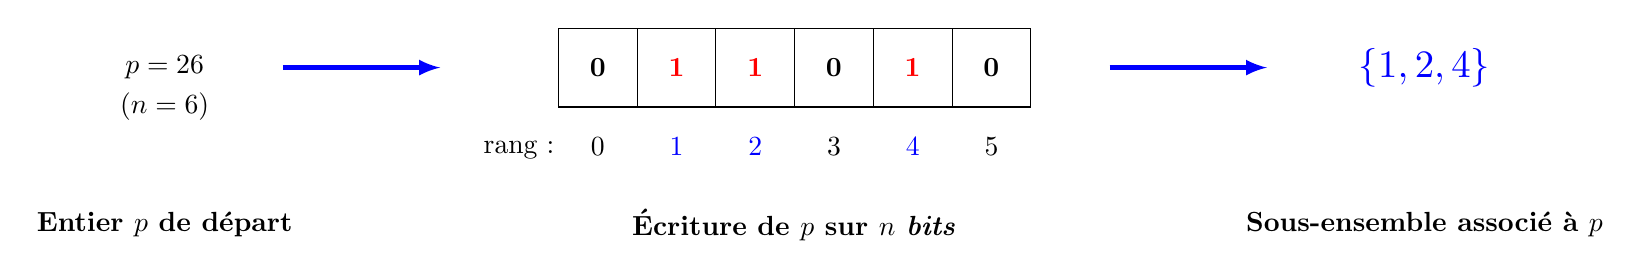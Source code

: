\begin{tikzpicture}



\draw (0,0) grid ++(6,1);

\node at(-5,0.5) {$p = 26$};
\node at(-5,0) {$(n = 6)$};

\node at(-5,-1.5) {\bf Entier $p$ de d\'epart};

\draw[->,>=latex,ultra thick, blue] (-3.5,0.5)--++(2,0);

\node at (0.5,0.5) {\bf 0};
\node[red] at (1.5,0.5) {\bf 1};
\node[red] at (2.5,0.5) {\bf 1};
\node at (3.5,0.5) {\bf 0};
\node[red] at (4.5,0.5) {\bf 1};
\node at (5.5,0.5) {\bf 0};

\node at (-0.5,-0.55) {rang : };
\node at (0.5,-0.5) {0};
\node[blue] at (1.5,-0.5) {1};
\node[blue] at (2.5,-0.5) {2};
\node at (3.5,-0.5) {3};
\node[blue] at (4.5,-0.5) {4};
\node at (5.5,-0.5) {5};

\node at(3,-1.5) {\bf \'Ecriture de $p$ sur $n$ \emph{bits}};


\draw[->,>=latex,ultra thick, blue] (7,0.5)--++(2,0);

\node[scale=1.4,blue] at (11,0.5) {$\{1,2,4\}$};

\node at(11,-1.5) {\bf Sous-ensemble associ\'e \`a $p$};


\end{tikzpicture}